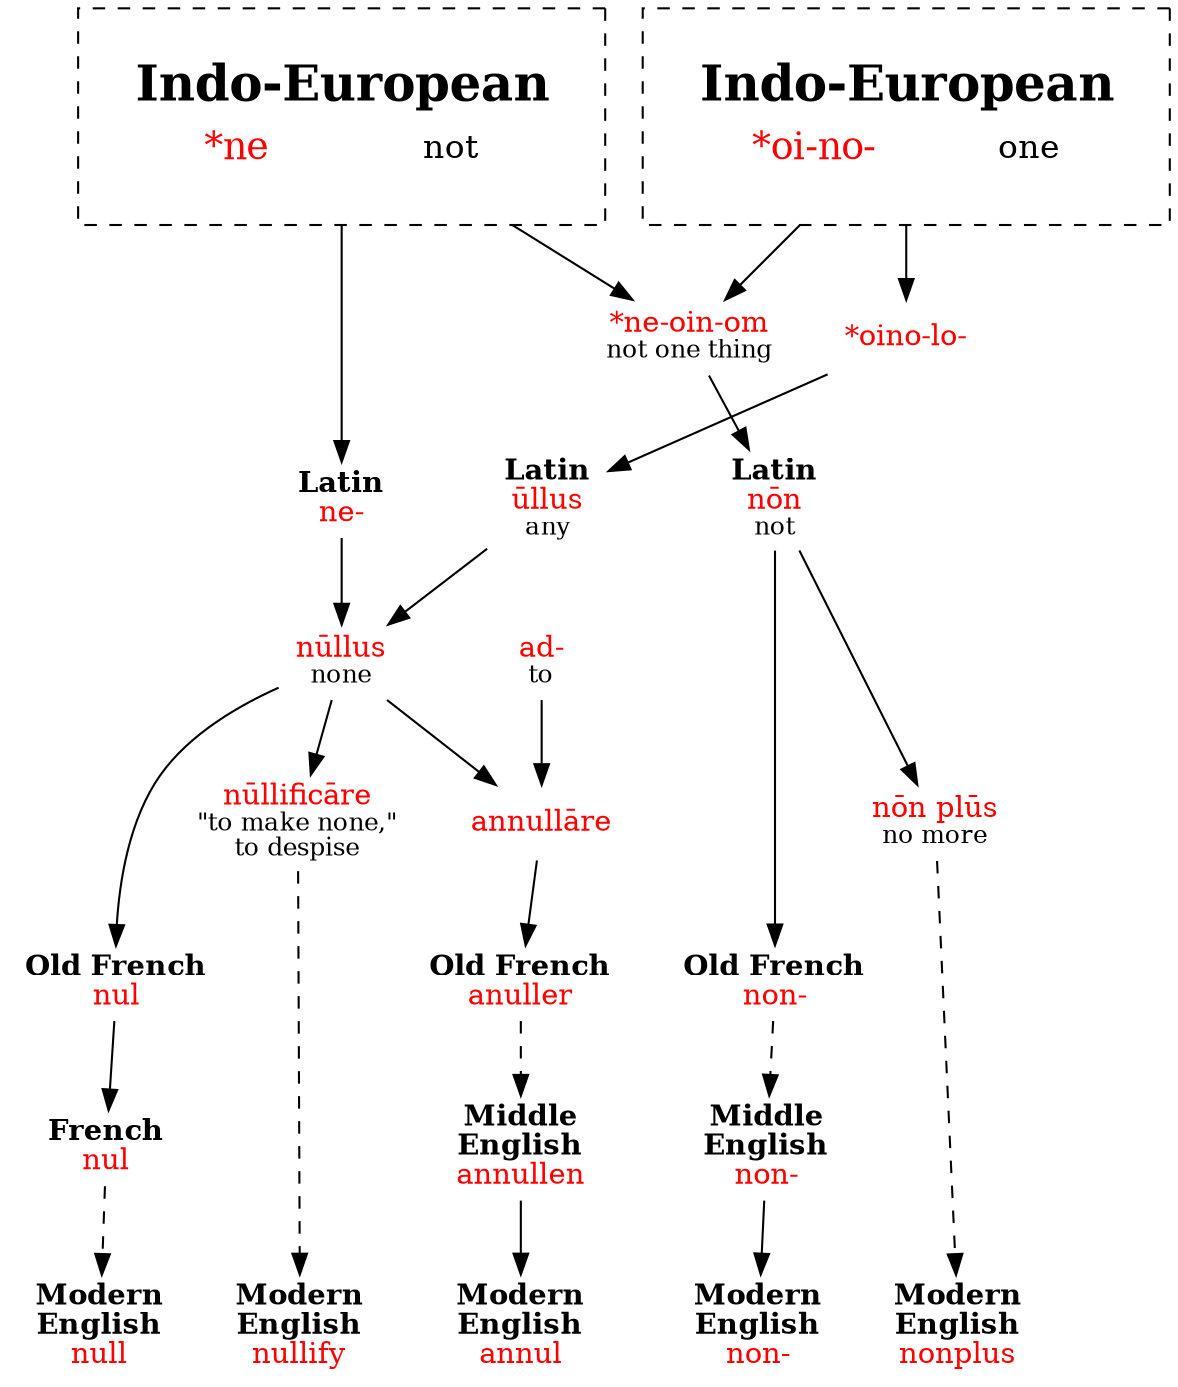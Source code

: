 digraph {
node [shape=none];
ne [label=<<table border="0"><tr><td colspan="2"><font point-size="24"><b>Indo-European</b></font></td></tr><tr><td><font point-size="18" color="red">*ne</font></td><td><font point-size="16">not</font></td></tr></table>> tooltip="Indo-European \"*ne\" not" shape=rect style=dashed peripheries=1 margin=.3 URL="ne-not0.svg"]
oino [label=<<table border="0"><tr><td colspan="2"><font point-size="24"><b>Indo-European</b></font></td></tr><tr><td><font point-size="18" color="red">*oi-no-</font></td><td><font point-size="16">one</font></td></tr></table>> tooltip="Indo-European \"*oi-no-\" one" shape=rect style=dashed peripheries=1 margin=.3 URL="oino-one0.svg"]
oino -> oinolo;
oinolo [label=<<font color="red">*oino-lo-</font>>];
/* L nullus, omitted: nullipara (a woman who has never given birth) */
ne -> neL -> nullusL;
oinolo -> ullusL -> nullusL;
neL [label=<<b>Latin</b><br/><font color="red">ne-</font>>];
ullusL [label=<<b>Latin</b><br/><font color="red">ūllus</font><br/><font point-size="12">any</font>>];
nullusL [label=<<font color="red">nūllus</font><br/><font point-size="12">none</font>>];
/* null */
nullusL -> nulOF -> nulF;
nulF -> null [style=dashed];
nulOF [label=<<b>Old French</b><br/><font color="red">nul</font>>];
nulF [label=<<b>French</b><br/><font color="red">nul</font>>];
null [label=<<b>Modern<br/>English</b><br/><font color="red">null</font>>];
/* nullify */
nullusL -> nullificareL;
nullificareL -> nullify [style=dashed];
nullificareL [label=<<font color="red">nūllificāre</font><br/><font point-size="12">"to make none,"<br/>to despise</font>>]; // make an entry for -ficare?
nullify [label=<<b>Modern<br/>English</b><br/><font color="red">nullify</font>>];
/* annul */
{ ad; nullusL } -> annullareL -> annullerOF;
annullerOF -> annullenME [style=dashed];
annullenME -> annul;
ad [label=<<font color="red">ad-</font><br/><font point-size="12">to</font>>];
annullareL [label=<<font color="red">annullāre</font>>];
annullerOF [label=<<b>Old French</b><br/><font color="red">anuller</font>>];
annullenME [label=<<b>Middle<br/>English</b><br/><font color="red">annullen</font>>];
annul [label=<<b>Modern<br/>English</b><br/><font color="red">annul</font>>];
/* L non, omitted: nonsuit, nonpareil, persona non grata */
{ ne; oino } -> neoinom -> nonL;
neoinom [label=<<font color="red">*ne-oin-om</font><br/><font point-size="12">not one thing</font>>];
nonL [label=<<b>Latin</b><br/><font color="red">nōn</font><br/><font point-size="12">not</font>>];
nonL -> nonOF;
nonOF -> nonME [style=dashed];
nonME -> nonE;
nonOF [label=<<b>Old French</b><br/><font color="red">non-</font>>];
nonME [label=<<b>Middle<br/>English</b><br/><font color="red">non-</font>>];
nonE [label=<<b>Modern<br/>English</b><br/><font color="red">non-</font>>];
/* nonplus */
nonL -> nonplusL;
nonplusL -> nonplus [style=dashed];
nonplusL [label=<<font color="red">nōn plūs</font><br/><font point-size="12">no more</font>>];
nonplus [label=<<b>Modern<br/>English</b><br/><font color="red">nonplus</font>>];
{ rank=same; null; nullify; annul; nonE; nonplus; }
{ rank=same; neL; ullusL; nonL; } // top Latin
{ rank=same; nonOF; annullerOF; nulOF; } // Old French
{ rank=same; nullificareL; annullareL; nonplusL } // bottom Latin
}
